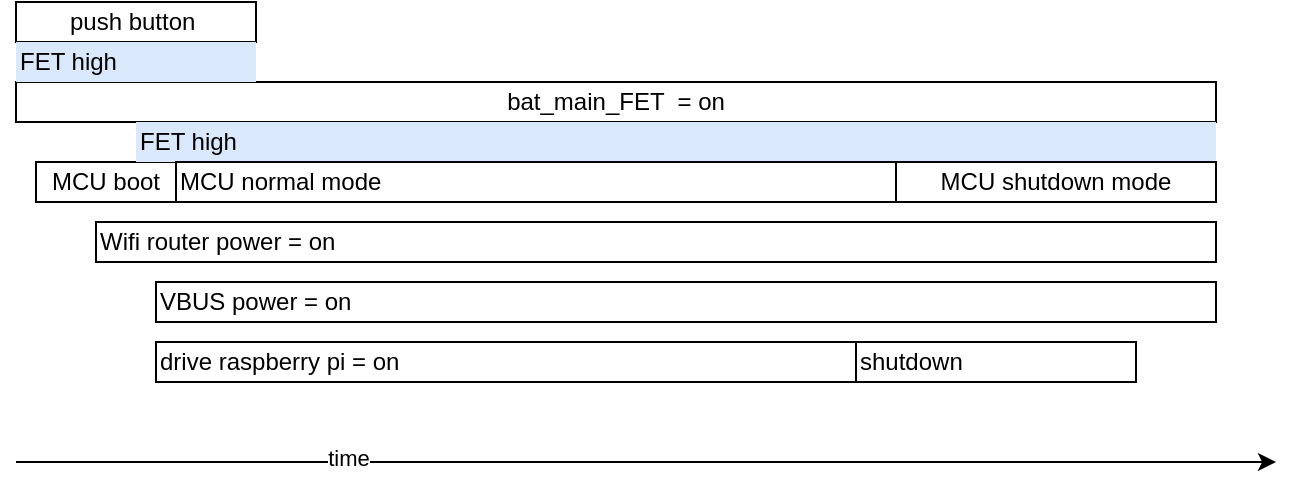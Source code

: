 <mxfile version="17.4.0" type="github">
  <diagram id="kgpKYQtTHZ0yAKxKKP6v" name="Page-1">
    <mxGraphModel dx="746" dy="540" grid="1" gridSize="10" guides="1" tooltips="1" connect="1" arrows="1" fold="1" page="1" pageScale="1" pageWidth="850" pageHeight="1100" math="0" shadow="0">
      <root>
        <mxCell id="0" />
        <mxCell id="1" parent="0" />
        <mxCell id="ICjPQV3ArQwEbX4Lf4v3-1" value="push button&amp;nbsp;" style="rounded=0;whiteSpace=wrap;html=1;" vertex="1" parent="1">
          <mxGeometry x="80" y="120" width="120" height="20" as="geometry" />
        </mxCell>
        <mxCell id="ICjPQV3ArQwEbX4Lf4v3-2" value="" style="endArrow=classic;html=1;rounded=0;" edge="1" parent="1">
          <mxGeometry width="50" height="50" relative="1" as="geometry">
            <mxPoint x="80" y="350" as="sourcePoint" />
            <mxPoint x="710" y="350" as="targetPoint" />
          </mxGeometry>
        </mxCell>
        <mxCell id="ICjPQV3ArQwEbX4Lf4v3-10" value="time" style="edgeLabel;html=1;align=center;verticalAlign=middle;resizable=0;points=[];" vertex="1" connectable="0" parent="ICjPQV3ArQwEbX4Lf4v3-2">
          <mxGeometry x="-0.473" y="2" relative="1" as="geometry">
            <mxPoint as="offset" />
          </mxGeometry>
        </mxCell>
        <mxCell id="ICjPQV3ArQwEbX4Lf4v3-3" value="bat_main_FET &amp;nbsp;= on" style="rounded=0;whiteSpace=wrap;html=1;" vertex="1" parent="1">
          <mxGeometry x="80" y="160" width="600" height="20" as="geometry" />
        </mxCell>
        <mxCell id="ICjPQV3ArQwEbX4Lf4v3-5" value="MCU boot" style="rounded=0;whiteSpace=wrap;html=1;" vertex="1" parent="1">
          <mxGeometry x="90" y="200" width="70" height="20" as="geometry" />
        </mxCell>
        <mxCell id="ICjPQV3ArQwEbX4Lf4v3-6" value="FET high" style="rounded=0;whiteSpace=wrap;html=1;fillColor=#dae8fc;strokeColor=none;align=left;" vertex="1" parent="1">
          <mxGeometry x="80" y="140" width="120" height="20" as="geometry" />
        </mxCell>
        <mxCell id="ICjPQV3ArQwEbX4Lf4v3-7" value="FET high" style="rounded=0;whiteSpace=wrap;html=1;fillColor=#dae8fc;strokeColor=none;align=left;" vertex="1" parent="1">
          <mxGeometry x="140" y="180" width="540" height="20" as="geometry" />
        </mxCell>
        <mxCell id="ICjPQV3ArQwEbX4Lf4v3-9" value="MCU normal mode" style="rounded=0;whiteSpace=wrap;html=1;align=left;" vertex="1" parent="1">
          <mxGeometry x="160" y="200" width="360" height="20" as="geometry" />
        </mxCell>
        <mxCell id="ICjPQV3ArQwEbX4Lf4v3-11" value="MCU shutdown mode" style="rounded=0;whiteSpace=wrap;html=1;" vertex="1" parent="1">
          <mxGeometry x="520" y="200" width="160" height="20" as="geometry" />
        </mxCell>
        <mxCell id="ICjPQV3ArQwEbX4Lf4v3-13" value="Wifi router power = on" style="rounded=0;whiteSpace=wrap;html=1;align=left;" vertex="1" parent="1">
          <mxGeometry x="120" y="230" width="560" height="20" as="geometry" />
        </mxCell>
        <mxCell id="ICjPQV3ArQwEbX4Lf4v3-14" value="VBUS power = on" style="rounded=0;whiteSpace=wrap;html=1;align=left;" vertex="1" parent="1">
          <mxGeometry x="150" y="260" width="530" height="20" as="geometry" />
        </mxCell>
        <mxCell id="ICjPQV3ArQwEbX4Lf4v3-15" value="drive raspberry pi = on" style="rounded=0;whiteSpace=wrap;html=1;align=left;" vertex="1" parent="1">
          <mxGeometry x="150" y="290" width="350" height="20" as="geometry" />
        </mxCell>
        <mxCell id="ICjPQV3ArQwEbX4Lf4v3-16" value="shutdown" style="rounded=0;whiteSpace=wrap;html=1;align=left;" vertex="1" parent="1">
          <mxGeometry x="500" y="290" width="140" height="20" as="geometry" />
        </mxCell>
      </root>
    </mxGraphModel>
  </diagram>
</mxfile>
